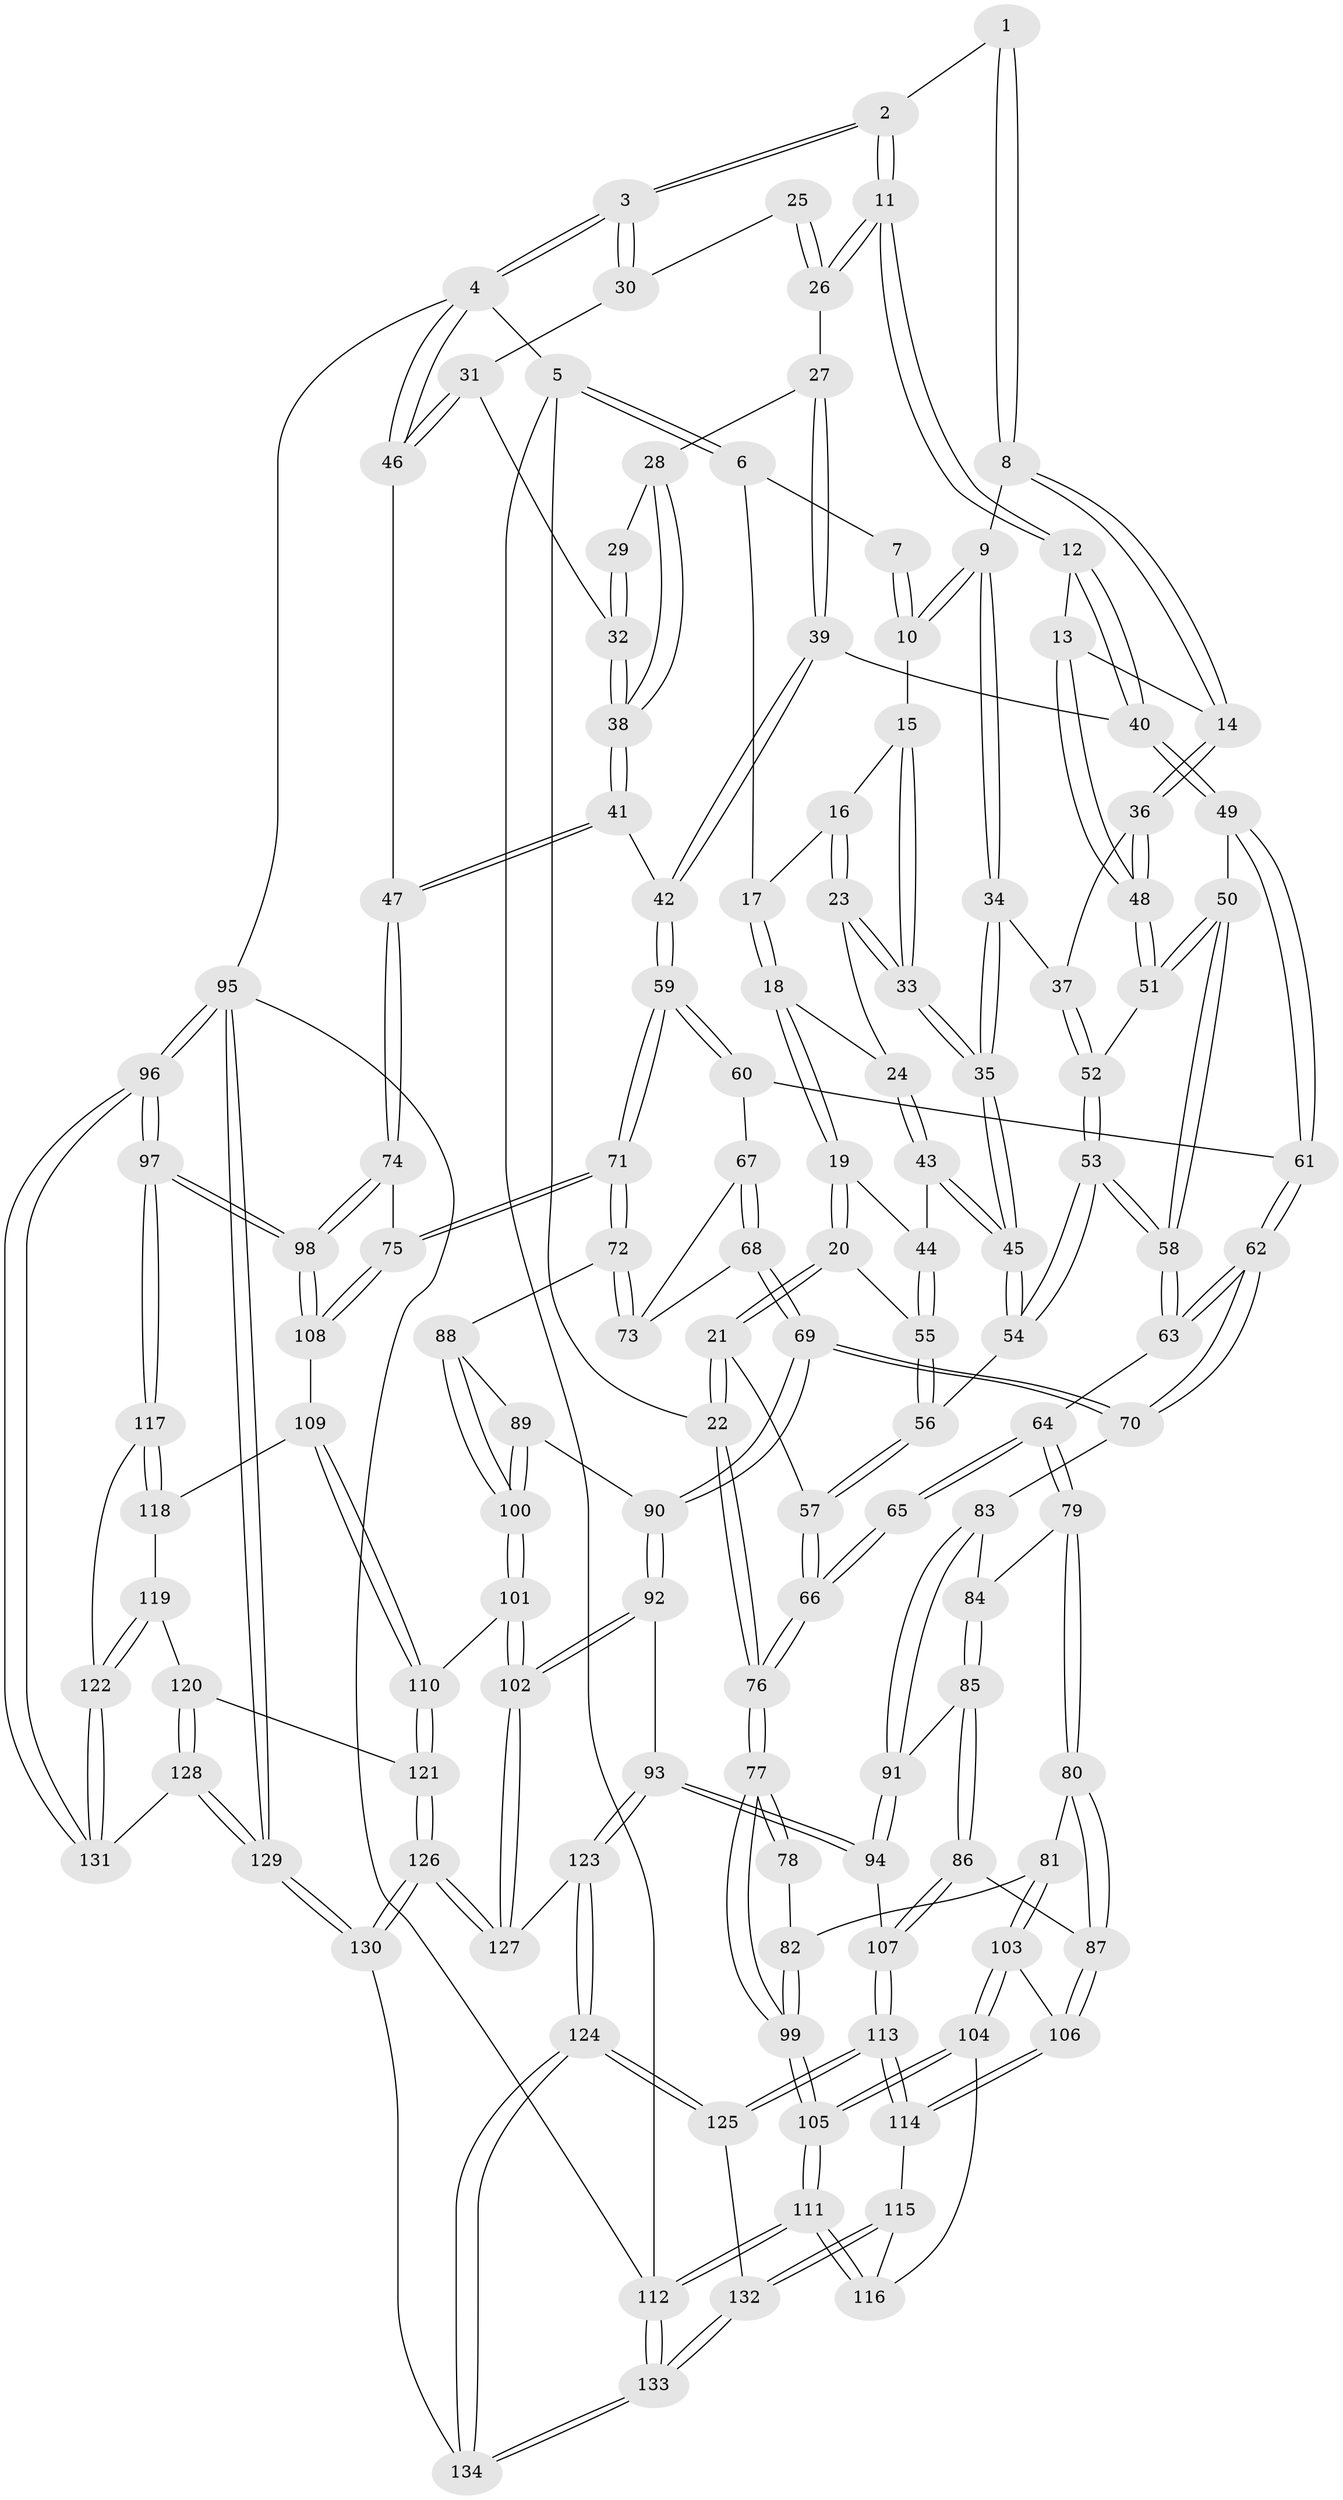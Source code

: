 // Generated by graph-tools (version 1.1) at 2025/38/03/09/25 02:38:23]
// undirected, 134 vertices, 332 edges
graph export_dot {
graph [start="1"]
  node [color=gray90,style=filled];
  1 [pos="+0.5553125942139401+0"];
  2 [pos="+0.6216993207008377+0"];
  3 [pos="+1+0"];
  4 [pos="+1+0"];
  5 [pos="+0+0"];
  6 [pos="+0.08402868584609532+0"];
  7 [pos="+0.38278087626086527+0"];
  8 [pos="+0.4957625058106559+0.08980784467634675"];
  9 [pos="+0.38986148026044104+0.07419014870216575"];
  10 [pos="+0.37156014168613466+0.05894667021077994"];
  11 [pos="+0.6663950764456162+0.061599133979454684"];
  12 [pos="+0.6511328790661122+0.09251732782509559"];
  13 [pos="+0.6286540059539165+0.10085509460350318"];
  14 [pos="+0.5143606509284866+0.11009861112899551"];
  15 [pos="+0.3683361069582832+0.06150920479980443"];
  16 [pos="+0.2755230583363354+0.07871759367318709"];
  17 [pos="+0.1252330857979937+0"];
  18 [pos="+0.14401331325511088+0.08247429520729874"];
  19 [pos="+0.11066254038463445+0.13561796008478147"];
  20 [pos="+0.05458614147122548+0.18554450360553232"];
  21 [pos="+0+0.22205592408440997"];
  22 [pos="+0+0.185643606029075"];
  23 [pos="+0.23347122968774237+0.11962749731815997"];
  24 [pos="+0.22757291322519743+0.12125948525328532"];
  25 [pos="+0.8458141859227157+0.03784727959603826"];
  26 [pos="+0.7544572859571076+0.08458666753831655"];
  27 [pos="+0.7882712765018058+0.12723666529346164"];
  28 [pos="+0.814625445392765+0.13265256131335507"];
  29 [pos="+0.8406472923022281+0.11262766184427245"];
  30 [pos="+0.9870762724687233+0"];
  31 [pos="+0.9307251491261967+0.10416945229225072"];
  32 [pos="+0.92269556665057+0.11687969239250977"];
  33 [pos="+0.3186391761390578+0.16774967913377334"];
  34 [pos="+0.4235803096198368+0.1649499758401169"];
  35 [pos="+0.3222354088319829+0.21396346394118587"];
  36 [pos="+0.49230122818724853+0.16919288195394638"];
  37 [pos="+0.44044225393134356+0.17781037134526712"];
  38 [pos="+0.891175497022868+0.19916078928786055"];
  39 [pos="+0.7682286346465701+0.2557926928572508"];
  40 [pos="+0.6799452112626393+0.22732284102880526"];
  41 [pos="+0.8904156033210594+0.3262763105055611"];
  42 [pos="+0.8670556877582094+0.33176856323960074"];
  43 [pos="+0.2242156054161685+0.18907553595796733"];
  44 [pos="+0.20616314804685884+0.20637120138134563"];
  45 [pos="+0.3219317498284196+0.21497414963007644"];
  46 [pos="+1+0.3729814525330281"];
  47 [pos="+1+0.39284483366846434"];
  48 [pos="+0.533539419457858+0.21962834688455504"];
  49 [pos="+0.6049936696260416+0.29162746465075956"];
  50 [pos="+0.5849187781033311+0.2862128679821768"];
  51 [pos="+0.5352013330171036+0.22751511365434982"];
  52 [pos="+0.42660022807925413+0.2691671418286535"];
  53 [pos="+0.37772594676541954+0.3403204709210755"];
  54 [pos="+0.3341770810435972+0.3110380083045043"];
  55 [pos="+0.19269687647864495+0.25135576805080095"];
  56 [pos="+0.21154701419564156+0.3209685287385777"];
  57 [pos="+0.1375571122798161+0.3848004859540477"];
  58 [pos="+0.40154447720565595+0.38189231965617315"];
  59 [pos="+0.7913967522292547+0.414654407282842"];
  60 [pos="+0.6822642861330019+0.4044783548453296"];
  61 [pos="+0.621803252857098+0.3504231483325895"];
  62 [pos="+0.464906105261776+0.5015761870984418"];
  63 [pos="+0.4070635874877201+0.4194782928528695"];
  64 [pos="+0.19505153626361335+0.506296343185238"];
  65 [pos="+0.14907754826898376+0.4597120223831167"];
  66 [pos="+0.13329350409102966+0.424189638878586"];
  67 [pos="+0.6687074153359117+0.4229019318342726"];
  68 [pos="+0.5392970133034082+0.5377619325919395"];
  69 [pos="+0.4979978328394862+0.5427668102165597"];
  70 [pos="+0.47130465628070684+0.5201547165979782"];
  71 [pos="+0.7811144430620647+0.6044967554465774"];
  72 [pos="+0.772178318190341+0.6050462111052723"];
  73 [pos="+0.6683328277689132+0.5636102963367935"];
  74 [pos="+1+0.3977450521194382"];
  75 [pos="+0.7875541955017636+0.6098726599139351"];
  76 [pos="+0+0.4932091070634905"];
  77 [pos="+0+0.6058651097281603"];
  78 [pos="+0.10489725099787027+0.5024115302560866"];
  79 [pos="+0.1971098284497282+0.5166283837145365"];
  80 [pos="+0.16305498914427763+0.5992075533225507"];
  81 [pos="+0.09876691493256476+0.6545688142213473"];
  82 [pos="+0.015506332254978297+0.6312584335309869"];
  83 [pos="+0.4207675346700364+0.5542141304673504"];
  84 [pos="+0.2721567520268221+0.5794359275588258"];
  85 [pos="+0.28521722714774966+0.6712461704003226"];
  86 [pos="+0.2772172722255091+0.6864965257634994"];
  87 [pos="+0.2504676523933526+0.7027363869183211"];
  88 [pos="+0.6842485883288723+0.6649845240667495"];
  89 [pos="+0.5905153416325725+0.6588719856708255"];
  90 [pos="+0.509617677467431+0.614249083359622"];
  91 [pos="+0.3602245003974503+0.6458751706444904"];
  92 [pos="+0.46911857659050754+0.7914412592713422"];
  93 [pos="+0.4616604057373632+0.7929207538230189"];
  94 [pos="+0.4400935511509734+0.7917219603832671"];
  95 [pos="+1+1"];
  96 [pos="+1+0.9696897340084552"];
  97 [pos="+1+0.7914170579728818"];
  98 [pos="+1+0.7329221762235197"];
  99 [pos="+0+0.646349016510985"];
  100 [pos="+0.6268256662520352+0.7782209436827494"];
  101 [pos="+0.6184332894134721+0.8143404270720898"];
  102 [pos="+0.5484335991185693+0.8356242763577685"];
  103 [pos="+0.12255017762580732+0.7104272789462902"];
  104 [pos="+0.07530167005091046+0.7985984937533017"];
  105 [pos="+0+0.6986280503011018"];
  106 [pos="+0.22566638236689185+0.7395466588640749"];
  107 [pos="+0.4288062710010264+0.7935745080154338"];
  108 [pos="+0.8377246345161169+0.6898478877798062"];
  109 [pos="+0.8278483998607127+0.7150278740524565"];
  110 [pos="+0.6772205196140784+0.8288738102896612"];
  111 [pos="+0+1"];
  112 [pos="+0+1"];
  113 [pos="+0.30194840513357557+0.8589578453471007"];
  114 [pos="+0.22573467484202267+0.7401073883853551"];
  115 [pos="+0.12396498474994316+0.8635771452233485"];
  116 [pos="+0.10889679105040477+0.8581549998392628"];
  117 [pos="+0.8937547754474165+0.8694971357016169"];
  118 [pos="+0.833942435275651+0.7574275249188857"];
  119 [pos="+0.8064074257018445+0.8493782001664101"];
  120 [pos="+0.744598351743997+0.8872890347887897"];
  121 [pos="+0.7036915870473086+0.8666590013075335"];
  122 [pos="+0.8628572627667882+0.9196661521137944"];
  123 [pos="+0.3780477382777243+1"];
  124 [pos="+0.34628184447667326+1"];
  125 [pos="+0.2779737160857426+0.906253986057809"];
  126 [pos="+0.6365997204284671+1"];
  127 [pos="+0.5503345546080187+0.8719158106582067"];
  128 [pos="+0.8202782380089254+0.9916107724326261"];
  129 [pos="+0.7841174039302942+1"];
  130 [pos="+0.6507229311653764+1"];
  131 [pos="+0.8591993595072991+0.935879920789597"];
  132 [pos="+0.15526495126999823+0.892676275209607"];
  133 [pos="+0.029887792133843114+1"];
  134 [pos="+0.3460440791619676+1"];
  1 -- 2;
  1 -- 8;
  1 -- 8;
  2 -- 3;
  2 -- 3;
  2 -- 11;
  2 -- 11;
  3 -- 4;
  3 -- 4;
  3 -- 30;
  3 -- 30;
  4 -- 5;
  4 -- 46;
  4 -- 46;
  4 -- 95;
  5 -- 6;
  5 -- 6;
  5 -- 22;
  5 -- 112;
  6 -- 7;
  6 -- 17;
  7 -- 10;
  7 -- 10;
  8 -- 9;
  8 -- 14;
  8 -- 14;
  9 -- 10;
  9 -- 10;
  9 -- 34;
  9 -- 34;
  10 -- 15;
  11 -- 12;
  11 -- 12;
  11 -- 26;
  11 -- 26;
  12 -- 13;
  12 -- 40;
  12 -- 40;
  13 -- 14;
  13 -- 48;
  13 -- 48;
  14 -- 36;
  14 -- 36;
  15 -- 16;
  15 -- 33;
  15 -- 33;
  16 -- 17;
  16 -- 23;
  16 -- 23;
  17 -- 18;
  17 -- 18;
  18 -- 19;
  18 -- 19;
  18 -- 24;
  19 -- 20;
  19 -- 20;
  19 -- 44;
  20 -- 21;
  20 -- 21;
  20 -- 55;
  21 -- 22;
  21 -- 22;
  21 -- 57;
  22 -- 76;
  22 -- 76;
  23 -- 24;
  23 -- 33;
  23 -- 33;
  24 -- 43;
  24 -- 43;
  25 -- 26;
  25 -- 26;
  25 -- 30;
  26 -- 27;
  27 -- 28;
  27 -- 39;
  27 -- 39;
  28 -- 29;
  28 -- 38;
  28 -- 38;
  29 -- 32;
  29 -- 32;
  30 -- 31;
  31 -- 32;
  31 -- 46;
  31 -- 46;
  32 -- 38;
  32 -- 38;
  33 -- 35;
  33 -- 35;
  34 -- 35;
  34 -- 35;
  34 -- 37;
  35 -- 45;
  35 -- 45;
  36 -- 37;
  36 -- 48;
  36 -- 48;
  37 -- 52;
  37 -- 52;
  38 -- 41;
  38 -- 41;
  39 -- 40;
  39 -- 42;
  39 -- 42;
  40 -- 49;
  40 -- 49;
  41 -- 42;
  41 -- 47;
  41 -- 47;
  42 -- 59;
  42 -- 59;
  43 -- 44;
  43 -- 45;
  43 -- 45;
  44 -- 55;
  44 -- 55;
  45 -- 54;
  45 -- 54;
  46 -- 47;
  47 -- 74;
  47 -- 74;
  48 -- 51;
  48 -- 51;
  49 -- 50;
  49 -- 61;
  49 -- 61;
  50 -- 51;
  50 -- 51;
  50 -- 58;
  50 -- 58;
  51 -- 52;
  52 -- 53;
  52 -- 53;
  53 -- 54;
  53 -- 54;
  53 -- 58;
  53 -- 58;
  54 -- 56;
  55 -- 56;
  55 -- 56;
  56 -- 57;
  56 -- 57;
  57 -- 66;
  57 -- 66;
  58 -- 63;
  58 -- 63;
  59 -- 60;
  59 -- 60;
  59 -- 71;
  59 -- 71;
  60 -- 61;
  60 -- 67;
  61 -- 62;
  61 -- 62;
  62 -- 63;
  62 -- 63;
  62 -- 70;
  62 -- 70;
  63 -- 64;
  64 -- 65;
  64 -- 65;
  64 -- 79;
  64 -- 79;
  65 -- 66;
  65 -- 66;
  66 -- 76;
  66 -- 76;
  67 -- 68;
  67 -- 68;
  67 -- 73;
  68 -- 69;
  68 -- 69;
  68 -- 73;
  69 -- 70;
  69 -- 70;
  69 -- 90;
  69 -- 90;
  70 -- 83;
  71 -- 72;
  71 -- 72;
  71 -- 75;
  71 -- 75;
  72 -- 73;
  72 -- 73;
  72 -- 88;
  74 -- 75;
  74 -- 98;
  74 -- 98;
  75 -- 108;
  75 -- 108;
  76 -- 77;
  76 -- 77;
  77 -- 78;
  77 -- 78;
  77 -- 99;
  77 -- 99;
  78 -- 82;
  79 -- 80;
  79 -- 80;
  79 -- 84;
  80 -- 81;
  80 -- 87;
  80 -- 87;
  81 -- 82;
  81 -- 103;
  81 -- 103;
  82 -- 99;
  82 -- 99;
  83 -- 84;
  83 -- 91;
  83 -- 91;
  84 -- 85;
  84 -- 85;
  85 -- 86;
  85 -- 86;
  85 -- 91;
  86 -- 87;
  86 -- 107;
  86 -- 107;
  87 -- 106;
  87 -- 106;
  88 -- 89;
  88 -- 100;
  88 -- 100;
  89 -- 90;
  89 -- 100;
  89 -- 100;
  90 -- 92;
  90 -- 92;
  91 -- 94;
  91 -- 94;
  92 -- 93;
  92 -- 102;
  92 -- 102;
  93 -- 94;
  93 -- 94;
  93 -- 123;
  93 -- 123;
  94 -- 107;
  95 -- 96;
  95 -- 96;
  95 -- 129;
  95 -- 129;
  95 -- 112;
  96 -- 97;
  96 -- 97;
  96 -- 131;
  96 -- 131;
  97 -- 98;
  97 -- 98;
  97 -- 117;
  97 -- 117;
  98 -- 108;
  98 -- 108;
  99 -- 105;
  99 -- 105;
  100 -- 101;
  100 -- 101;
  101 -- 102;
  101 -- 102;
  101 -- 110;
  102 -- 127;
  102 -- 127;
  103 -- 104;
  103 -- 104;
  103 -- 106;
  104 -- 105;
  104 -- 105;
  104 -- 116;
  105 -- 111;
  105 -- 111;
  106 -- 114;
  106 -- 114;
  107 -- 113;
  107 -- 113;
  108 -- 109;
  109 -- 110;
  109 -- 110;
  109 -- 118;
  110 -- 121;
  110 -- 121;
  111 -- 112;
  111 -- 112;
  111 -- 116;
  111 -- 116;
  112 -- 133;
  112 -- 133;
  113 -- 114;
  113 -- 114;
  113 -- 125;
  113 -- 125;
  114 -- 115;
  115 -- 116;
  115 -- 132;
  115 -- 132;
  117 -- 118;
  117 -- 118;
  117 -- 122;
  118 -- 119;
  119 -- 120;
  119 -- 122;
  119 -- 122;
  120 -- 121;
  120 -- 128;
  120 -- 128;
  121 -- 126;
  121 -- 126;
  122 -- 131;
  122 -- 131;
  123 -- 124;
  123 -- 124;
  123 -- 127;
  124 -- 125;
  124 -- 125;
  124 -- 134;
  124 -- 134;
  125 -- 132;
  126 -- 127;
  126 -- 127;
  126 -- 130;
  126 -- 130;
  128 -- 129;
  128 -- 129;
  128 -- 131;
  129 -- 130;
  129 -- 130;
  130 -- 134;
  132 -- 133;
  132 -- 133;
  133 -- 134;
  133 -- 134;
}
